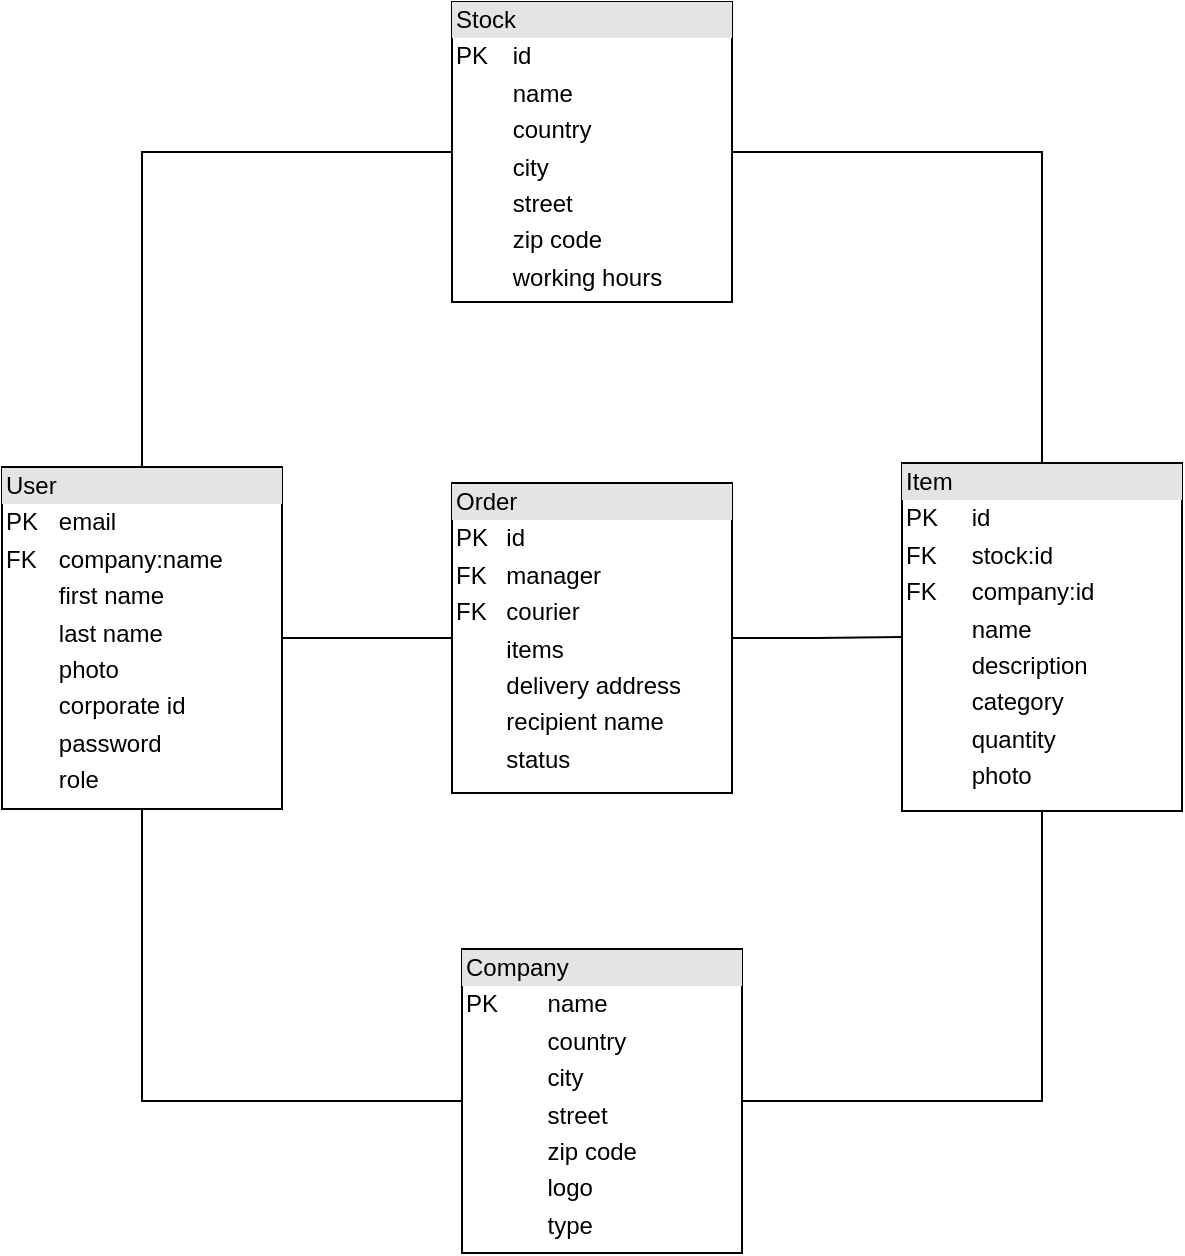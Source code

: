 <mxfile version="12.0.2" type="github" pages="3"><diagram id="Qx_wsLjrssdsX6xAez1p" name="uml"><mxGraphModel dx="1408" dy="940" grid="1" gridSize="10" guides="1" tooltips="1" connect="1" arrows="1" fold="1" page="1" pageScale="1" pageWidth="850" pageHeight="1100" math="0" shadow="0"><root><mxCell id="FNH7iGGvDMnCWm2y9Ed8-0"/><mxCell id="FNH7iGGvDMnCWm2y9Ed8-1" parent="FNH7iGGvDMnCWm2y9Ed8-0"/><mxCell id="T2Gfg_fRaRQZzeR4fPXj-61" style="edgeStyle=orthogonalEdgeStyle;rounded=0;orthogonalLoop=1;jettySize=auto;html=1;exitX=1;exitY=0.5;exitDx=0;exitDy=0;endFill=0;endArrow=none;" edge="1" parent="FNH7iGGvDMnCWm2y9Ed8-1" source="gpYNEFK0tTEV09236Hl3-0" target="T2Gfg_fRaRQZzeR4fPXj-52"><mxGeometry relative="1" as="geometry"/></mxCell><mxCell id="gpYNEFK0tTEV09236Hl3-0" value="&lt;div style=&quot;box-sizing: border-box ; width: 100% ; background: #e4e4e4 ; padding: 2px&quot;&gt;Stock&lt;/div&gt;&lt;table style=&quot;width: 100% ; font-size: 1em&quot; cellpadding=&quot;2&quot; cellspacing=&quot;0&quot;&gt;&lt;tbody&gt;&lt;tr&gt;&lt;td&gt;PK&lt;/td&gt;&lt;td&gt;id&lt;/td&gt;&lt;/tr&gt;&lt;tr&gt;&lt;td&gt;&lt;br&gt;&lt;/td&gt;&lt;td&gt;name&lt;/td&gt;&lt;/tr&gt;&lt;tr&gt;&lt;td&gt;&lt;/td&gt;&lt;td&gt;country&lt;br&gt;&lt;/td&gt;&lt;/tr&gt;&lt;tr&gt;&lt;td&gt;&lt;br&gt;&lt;/td&gt;&lt;td&gt;city&lt;/td&gt;&lt;/tr&gt;&lt;tr&gt;&lt;td&gt;&lt;br&gt;&lt;/td&gt;&lt;td&gt;street&lt;/td&gt;&lt;/tr&gt;&lt;tr&gt;&lt;td&gt;&lt;br&gt;&lt;/td&gt;&lt;td&gt;zip code&lt;/td&gt;&lt;/tr&gt;&lt;tr&gt;&lt;td&gt;&lt;br&gt;&lt;/td&gt;&lt;td&gt;working hours&lt;/td&gt;&lt;/tr&gt;&lt;/tbody&gt;&lt;/table&gt;" style="verticalAlign=top;align=left;overflow=fill;html=1;" vertex="1" parent="FNH7iGGvDMnCWm2y9Ed8-1"><mxGeometry x="345" y="250" width="140" height="150" as="geometry"/></mxCell><mxCell id="T2Gfg_fRaRQZzeR4fPXj-52" value="&lt;div style=&quot;box-sizing: border-box ; width: 100% ; background: #e4e4e4 ; padding: 2px&quot;&gt;Item&lt;/div&gt;&lt;table style=&quot;width: 100% ; font-size: 1em&quot; cellpadding=&quot;2&quot; cellspacing=&quot;0&quot;&gt;&lt;tbody&gt;&lt;tr&gt;&lt;td&gt;PK&lt;/td&gt;&lt;td&gt;id&lt;/td&gt;&lt;/tr&gt;&lt;tr&gt;&lt;td&gt;FK&lt;/td&gt;&lt;td&gt;stock:id&lt;/td&gt;&lt;/tr&gt;&lt;tr&gt;&lt;td&gt;FK&lt;/td&gt;&lt;td&gt;company:id&lt;/td&gt;&lt;/tr&gt;&lt;tr&gt;&lt;td&gt;&lt;br&gt;&lt;/td&gt;&lt;td&gt;name&lt;/td&gt;&lt;/tr&gt;&lt;tr&gt;&lt;td&gt;&lt;/td&gt;&lt;td&gt;description&lt;br&gt;&lt;/td&gt;&lt;/tr&gt;&lt;tr&gt;&lt;td&gt;&lt;br&gt;&lt;/td&gt;&lt;td&gt;category&lt;/td&gt;&lt;/tr&gt;&lt;tr&gt;&lt;td&gt;&lt;br&gt;&lt;/td&gt;&lt;td&gt;quantity&lt;/td&gt;&lt;/tr&gt;&lt;tr&gt;&lt;td&gt;&lt;br&gt;&lt;/td&gt;&lt;td&gt;photo&lt;/td&gt;&lt;/tr&gt;&lt;/tbody&gt;&lt;/table&gt;" style="verticalAlign=top;align=left;overflow=fill;html=1;" vertex="1" parent="FNH7iGGvDMnCWm2y9Ed8-1"><mxGeometry x="570" y="480.5" width="140" height="174" as="geometry"/></mxCell><mxCell id="T2Gfg_fRaRQZzeR4fPXj-62" style="edgeStyle=orthogonalEdgeStyle;rounded=0;orthogonalLoop=1;jettySize=auto;html=1;exitX=0.5;exitY=0;exitDx=0;exitDy=0;endFill=0;endArrow=none;entryX=0;entryY=0.5;entryDx=0;entryDy=0;" edge="1" parent="FNH7iGGvDMnCWm2y9Ed8-1" source="T2Gfg_fRaRQZzeR4fPXj-53" target="gpYNEFK0tTEV09236Hl3-0"><mxGeometry relative="1" as="geometry"/></mxCell><mxCell id="T2Gfg_fRaRQZzeR4fPXj-53" value="&lt;div style=&quot;box-sizing: border-box ; width: 100% ; background: #e4e4e4 ; padding: 2px&quot;&gt;User&lt;/div&gt;&lt;table style=&quot;width: 100% ; font-size: 1em&quot; cellpadding=&quot;2&quot; cellspacing=&quot;0&quot;&gt;&lt;tbody&gt;&lt;tr&gt;&lt;td&gt;PK&lt;/td&gt;&lt;td&gt;email&lt;/td&gt;&lt;/tr&gt;&lt;tr&gt;&lt;td&gt;FK&lt;/td&gt;&lt;td&gt;company:name&lt;br&gt;&lt;/td&gt;&lt;/tr&gt;&lt;tr&gt;&lt;td&gt;&lt;br&gt;&lt;/td&gt;&lt;td&gt;first name&lt;/td&gt;&lt;/tr&gt;&lt;tr&gt;&lt;td&gt;&lt;/td&gt;&lt;td&gt;last name&lt;br&gt;&lt;/td&gt;&lt;/tr&gt;&lt;tr&gt;&lt;td&gt;&lt;br&gt;&lt;/td&gt;&lt;td&gt;photo&lt;/td&gt;&lt;/tr&gt;&lt;tr&gt;&lt;td&gt;&lt;br&gt;&lt;/td&gt;&lt;td&gt;corporate id&lt;/td&gt;&lt;/tr&gt;&lt;tr&gt;&lt;td&gt;&lt;br&gt;&lt;/td&gt;&lt;td&gt;password&lt;/td&gt;&lt;/tr&gt;&lt;tr&gt;&lt;td&gt;&lt;br&gt;&lt;/td&gt;&lt;td&gt;role&lt;/td&gt;&lt;/tr&gt;&lt;/tbody&gt;&lt;/table&gt;" style="verticalAlign=top;align=left;overflow=fill;html=1;" vertex="1" parent="FNH7iGGvDMnCWm2y9Ed8-1"><mxGeometry x="120" y="482.5" width="140" height="171" as="geometry"/></mxCell><mxCell id="T2Gfg_fRaRQZzeR4fPXj-57" style="edgeStyle=orthogonalEdgeStyle;rounded=0;orthogonalLoop=1;jettySize=auto;html=1;exitX=0;exitY=0.5;exitDx=0;exitDy=0;endFill=0;endArrow=none;" edge="1" parent="FNH7iGGvDMnCWm2y9Ed8-1" source="T2Gfg_fRaRQZzeR4fPXj-54" target="T2Gfg_fRaRQZzeR4fPXj-53"><mxGeometry relative="1" as="geometry"/></mxCell><mxCell id="T2Gfg_fRaRQZzeR4fPXj-58" style="edgeStyle=orthogonalEdgeStyle;rounded=0;orthogonalLoop=1;jettySize=auto;html=1;exitX=1;exitY=0.5;exitDx=0;exitDy=0;endFill=0;endArrow=none;" edge="1" parent="FNH7iGGvDMnCWm2y9Ed8-1" source="T2Gfg_fRaRQZzeR4fPXj-54" target="T2Gfg_fRaRQZzeR4fPXj-52"><mxGeometry relative="1" as="geometry"/></mxCell><mxCell id="T2Gfg_fRaRQZzeR4fPXj-54" value="&lt;div style=&quot;box-sizing: border-box ; width: 100% ; background: #e4e4e4 ; padding: 2px&quot;&gt;Company&lt;/div&gt;&lt;table style=&quot;width: 100% ; font-size: 1em&quot; cellpadding=&quot;2&quot; cellspacing=&quot;0&quot;&gt;&lt;tbody&gt;&lt;tr&gt;&lt;td&gt;PK&lt;/td&gt;&lt;td&gt;name&lt;/td&gt;&lt;/tr&gt;&lt;tr&gt;&lt;td&gt;&lt;br&gt;&lt;/td&gt;&lt;td&gt;country&lt;/td&gt;&lt;/tr&gt;&lt;tr&gt;&lt;td&gt;&lt;/td&gt;&lt;td&gt;city&lt;/td&gt;&lt;/tr&gt;&lt;tr&gt;&lt;td&gt;&lt;br&gt;&lt;/td&gt;&lt;td&gt;street&lt;/td&gt;&lt;/tr&gt;&lt;tr&gt;&lt;td&gt;&lt;br&gt;&lt;/td&gt;&lt;td&gt;zip code&lt;/td&gt;&lt;/tr&gt;&lt;tr&gt;&lt;td&gt;&lt;br&gt;&lt;/td&gt;&lt;td&gt;logo&lt;/td&gt;&lt;/tr&gt;&lt;tr&gt;&lt;td&gt;&lt;br&gt;&lt;/td&gt;&lt;td&gt;type&lt;/td&gt;&lt;/tr&gt;&lt;/tbody&gt;&lt;/table&gt;" style="verticalAlign=top;align=left;overflow=fill;html=1;" vertex="1" parent="FNH7iGGvDMnCWm2y9Ed8-1"><mxGeometry x="350" y="723.5" width="140" height="152" as="geometry"/></mxCell><mxCell id="T2Gfg_fRaRQZzeR4fPXj-59" style="edgeStyle=orthogonalEdgeStyle;rounded=0;orthogonalLoop=1;jettySize=auto;html=1;exitX=0;exitY=0.5;exitDx=0;exitDy=0;endArrow=none;endFill=0;" edge="1" parent="FNH7iGGvDMnCWm2y9Ed8-1" source="T2Gfg_fRaRQZzeR4fPXj-55" target="T2Gfg_fRaRQZzeR4fPXj-53"><mxGeometry relative="1" as="geometry"/></mxCell><mxCell id="Cng4zSPMOPjupkvjwXG2-0" style="edgeStyle=orthogonalEdgeStyle;rounded=0;orthogonalLoop=1;jettySize=auto;html=1;exitX=1;exitY=0.5;exitDx=0;exitDy=0;endArrow=none;endFill=0;endSize=12;" edge="1" parent="FNH7iGGvDMnCWm2y9Ed8-1" source="T2Gfg_fRaRQZzeR4fPXj-55" target="T2Gfg_fRaRQZzeR4fPXj-52"><mxGeometry relative="1" as="geometry"/></mxCell><mxCell id="T2Gfg_fRaRQZzeR4fPXj-55" value="&lt;div style=&quot;box-sizing: border-box ; width: 100% ; background: #e4e4e4 ; padding: 2px&quot;&gt;Order&lt;/div&gt;&lt;table style=&quot;width: 100% ; font-size: 1em&quot; cellpadding=&quot;2&quot; cellspacing=&quot;0&quot;&gt;&lt;tbody&gt;&lt;tr&gt;&lt;td&gt;PK&lt;/td&gt;&lt;td&gt;id&lt;/td&gt;&lt;/tr&gt;&lt;tr&gt;&lt;td&gt;FK&lt;/td&gt;&lt;td&gt;manager&lt;/td&gt;&lt;/tr&gt;&lt;tr&gt;&lt;td&gt;FK&lt;/td&gt;&lt;td&gt;courier&lt;/td&gt;&lt;/tr&gt;&lt;tr&gt;&lt;td&gt;&lt;/td&gt;&lt;td&gt;items&lt;br&gt;&lt;/td&gt;&lt;/tr&gt;&lt;tr&gt;&lt;td&gt;&lt;br&gt;&lt;/td&gt;&lt;td&gt;delivery address&lt;/td&gt;&lt;/tr&gt;&lt;tr&gt;&lt;td&gt;&lt;br&gt;&lt;/td&gt;&lt;td&gt;recipient name&lt;/td&gt;&lt;/tr&gt;&lt;tr&gt;&lt;td&gt;&lt;br&gt;&lt;/td&gt;&lt;td&gt;status&lt;/td&gt;&lt;/tr&gt;&lt;/tbody&gt;&lt;/table&gt;" style="verticalAlign=top;align=left;overflow=fill;html=1;" vertex="1" parent="FNH7iGGvDMnCWm2y9Ed8-1"><mxGeometry x="345" y="490.5" width="140" height="155" as="geometry"/></mxCell></root></mxGraphModel></diagram><diagram id="OVpzykuuQuvtY8uX1TNP" name="current version"><mxGraphModel dx="581" dy="940" grid="1" gridSize="10" guides="1" tooltips="1" connect="1" arrows="1" fold="1" page="1" pageScale="1" pageWidth="827" pageHeight="1169" math="0" shadow="0"><root><mxCell id="0"/><mxCell id="1" parent="0"/><mxCell id="UFDwBElanjYIAtB_f4RN-89" value="" style="group" parent="1" vertex="1" connectable="0"><mxGeometry x="1280.5" y="151.5" width="120" height="130" as="geometry"/></mxCell><mxCell id="UFDwBElanjYIAtB_f4RN-102" value="" style="edgeStyle=orthogonalEdgeStyle;rounded=0;orthogonalLoop=1;jettySize=auto;html=1;startArrow=ERmany;startFill=0;endArrow=ERmany;endFill=0;endSize=12;startSize=12;" parent="UFDwBElanjYIAtB_f4RN-89" source="UFDwBElanjYIAtB_f4RN-84" target="UFDwBElanjYIAtB_f4RN-97" edge="1"><mxGeometry relative="1" as="geometry"/></mxCell><mxCell id="UFDwBElanjYIAtB_f4RN-84" value="Stock" style="swimlane;fontStyle=0;childLayout=stackLayout;horizontal=1;startSize=26;horizontalStack=0;resizeParent=1;resizeParentMax=0;resizeLast=0;collapsible=1;marginBottom=0;gradientColor=none;swimlaneFillColor=#ffffff;rounded=1;" parent="UFDwBElanjYIAtB_f4RN-89" vertex="1"><mxGeometry y="-13" width="120" height="156" as="geometry"/></mxCell><mxCell id="UFDwBElanjYIAtB_f4RN-85" value="country" style="text;strokeColor=none;fillColor=none;align=left;verticalAlign=top;spacingLeft=4;spacingRight=4;overflow=hidden;rotatable=0;points=[[0,0.5],[1,0.5]];portConstraint=eastwest;" parent="UFDwBElanjYIAtB_f4RN-84" vertex="1"><mxGeometry y="26" width="120" height="26" as="geometry"/></mxCell><mxCell id="UFDwBElanjYIAtB_f4RN-86" value="city" style="text;strokeColor=none;fillColor=none;align=left;verticalAlign=top;spacingLeft=4;spacingRight=4;overflow=hidden;rotatable=0;points=[[0,0.5],[1,0.5]];portConstraint=eastwest;" parent="UFDwBElanjYIAtB_f4RN-84" vertex="1"><mxGeometry y="52" width="120" height="26" as="geometry"/></mxCell><mxCell id="UFDwBElanjYIAtB_f4RN-87" value="street" style="text;strokeColor=none;fillColor=none;align=left;verticalAlign=top;spacingLeft=4;spacingRight=4;overflow=hidden;rotatable=0;points=[[0,0.5],[1,0.5]];portConstraint=eastwest;" parent="UFDwBElanjYIAtB_f4RN-84" vertex="1"><mxGeometry y="78" width="120" height="26" as="geometry"/></mxCell><mxCell id="UFDwBElanjYIAtB_f4RN-150" value="zip code" style="text;strokeColor=none;fillColor=none;align=left;verticalAlign=top;spacingLeft=4;spacingRight=4;overflow=hidden;rotatable=0;points=[[0,0.5],[1,0.5]];portConstraint=eastwest;" parent="UFDwBElanjYIAtB_f4RN-84" vertex="1"><mxGeometry y="104" width="120" height="26" as="geometry"/></mxCell><mxCell id="UFDwBElanjYIAtB_f4RN-88" value="working hours" style="text;strokeColor=none;fillColor=none;align=left;verticalAlign=top;spacingLeft=4;spacingRight=4;overflow=hidden;rotatable=0;points=[[0,0.5],[1,0.5]];portConstraint=eastwest;" parent="UFDwBElanjYIAtB_f4RN-84" vertex="1"><mxGeometry y="130" width="120" height="26" as="geometry"/></mxCell><mxCell id="UFDwBElanjYIAtB_f4RN-115" value="" style="edgeStyle=orthogonalEdgeStyle;rounded=0;orthogonalLoop=1;jettySize=auto;html=1;startArrow=ERmany;startFill=0;endSize=6;startSize=12;endArrow=none;endFill=0;" parent="UFDwBElanjYIAtB_f4RN-89" source="UFDwBElanjYIAtB_f4RN-97" target="UFDwBElanjYIAtB_f4RN-110" edge="1"><mxGeometry relative="1" as="geometry"/></mxCell><mxCell id="UFDwBElanjYIAtB_f4RN-97" value="Item" style="swimlane;fontStyle=0;childLayout=stackLayout;horizontal=1;startSize=26;horizontalStack=0;resizeParent=1;resizeParentMax=0;resizeLast=0;collapsible=1;marginBottom=0;gradientColor=none;swimlaneFillColor=#ffffff;rounded=1;" parent="UFDwBElanjYIAtB_f4RN-89" vertex="1"><mxGeometry y="210" width="120" height="156" as="geometry"/></mxCell><mxCell id="UFDwBElanjYIAtB_f4RN-98" value="name" style="text;strokeColor=none;fillColor=none;align=left;verticalAlign=top;spacingLeft=4;spacingRight=4;overflow=hidden;rotatable=0;points=[[0,0.5],[1,0.5]];portConstraint=eastwest;" parent="UFDwBElanjYIAtB_f4RN-97" vertex="1"><mxGeometry y="26" width="120" height="26" as="geometry"/></mxCell><mxCell id="UFDwBElanjYIAtB_f4RN-99" value="description" style="text;strokeColor=none;fillColor=none;align=left;verticalAlign=top;spacingLeft=4;spacingRight=4;overflow=hidden;rotatable=0;points=[[0,0.5],[1,0.5]];portConstraint=eastwest;" parent="UFDwBElanjYIAtB_f4RN-97" vertex="1"><mxGeometry y="52" width="120" height="26" as="geometry"/></mxCell><mxCell id="UFDwBElanjYIAtB_f4RN-100" value="quantity" style="text;strokeColor=none;fillColor=none;align=left;verticalAlign=top;spacingLeft=4;spacingRight=4;overflow=hidden;rotatable=0;points=[[0,0.5],[1,0.5]];portConstraint=eastwest;" parent="UFDwBElanjYIAtB_f4RN-97" vertex="1"><mxGeometry y="78" width="120" height="26" as="geometry"/></mxCell><mxCell id="UFDwBElanjYIAtB_f4RN-101" value="photo url" style="text;strokeColor=none;fillColor=none;align=left;verticalAlign=top;spacingLeft=4;spacingRight=4;overflow=hidden;rotatable=0;points=[[0,0.5],[1,0.5]];portConstraint=eastwest;" parent="UFDwBElanjYIAtB_f4RN-97" vertex="1"><mxGeometry y="104" width="120" height="26" as="geometry"/></mxCell><mxCell id="UFDwBElanjYIAtB_f4RN-116" value="code" style="text;strokeColor=none;fillColor=none;align=left;verticalAlign=top;spacingLeft=4;spacingRight=4;overflow=hidden;rotatable=0;points=[[0,0.5],[1,0.5]];portConstraint=eastwest;" parent="UFDwBElanjYIAtB_f4RN-97" vertex="1"><mxGeometry y="130" width="120" height="26" as="geometry"/></mxCell><mxCell id="UFDwBElanjYIAtB_f4RN-110" value="Manufacturer" style="swimlane;fontStyle=0;childLayout=stackLayout;horizontal=1;startSize=26;horizontalStack=0;resizeParent=1;resizeParentMax=0;resizeLast=0;collapsible=1;marginBottom=0;gradientColor=none;swimlaneFillColor=#ffffff;rounded=1;" parent="UFDwBElanjYIAtB_f4RN-89" vertex="1"><mxGeometry y="420" width="120" height="78" as="geometry"/></mxCell><mxCell id="UFDwBElanjYIAtB_f4RN-111" value="name" style="text;strokeColor=none;fillColor=none;align=left;verticalAlign=top;spacingLeft=4;spacingRight=4;overflow=hidden;rotatable=0;points=[[0,0.5],[1,0.5]];portConstraint=eastwest;" parent="UFDwBElanjYIAtB_f4RN-110" vertex="1"><mxGeometry y="26" width="120" height="26" as="geometry"/></mxCell><mxCell id="UFDwBElanjYIAtB_f4RN-112" value="address" style="text;strokeColor=none;fillColor=none;align=left;verticalAlign=top;spacingLeft=4;spacingRight=4;overflow=hidden;rotatable=0;points=[[0,0.5],[1,0.5]];portConstraint=eastwest;" parent="UFDwBElanjYIAtB_f4RN-110" vertex="1"><mxGeometry y="52" width="120" height="26" as="geometry"/></mxCell><mxCell id="UFDwBElanjYIAtB_f4RN-103" value="Category" style="swimlane;fontStyle=0;childLayout=stackLayout;horizontal=1;startSize=26;horizontalStack=0;resizeParent=1;resizeParentMax=0;resizeLast=0;collapsible=1;marginBottom=0;gradientColor=none;swimlaneFillColor=#ffffff;rounded=1;" parent="1" vertex="1"><mxGeometry x="1480.5" y="413.5" width="120" height="52" as="geometry"/></mxCell><mxCell id="UFDwBElanjYIAtB_f4RN-104" value="name" style="text;strokeColor=none;fillColor=none;align=left;verticalAlign=top;spacingLeft=4;spacingRight=4;overflow=hidden;rotatable=0;points=[[0,0.5],[1,0.5]];portConstraint=eastwest;" parent="UFDwBElanjYIAtB_f4RN-103" vertex="1"><mxGeometry y="26" width="120" height="26" as="geometry"/></mxCell><mxCell id="UFDwBElanjYIAtB_f4RN-108" value="" style="edgeStyle=orthogonalEdgeStyle;rounded=0;orthogonalLoop=1;jettySize=auto;html=1;startArrow=ERmany;startFill=0;strokeWidth=1;endSize=6;startSize=12;endArrow=none;endFill=0;" parent="1" source="UFDwBElanjYIAtB_f4RN-97" target="UFDwBElanjYIAtB_f4RN-103" edge="1"><mxGeometry relative="1" as="geometry"/></mxCell><mxCell id="UFDwBElanjYIAtB_f4RN-135" value="" style="edgeStyle=orthogonalEdgeStyle;rounded=0;orthogonalLoop=1;jettySize=auto;html=1;startArrow=ERmany;startFill=0;startSize=12;endArrow=none;endFill=0;" parent="1" source="UFDwBElanjYIAtB_f4RN-124" target="UFDwBElanjYIAtB_f4RN-131" edge="1"><mxGeometry relative="1" as="geometry"/></mxCell><mxCell id="UFDwBElanjYIAtB_f4RN-158" value="" style="edgeStyle=orthogonalEdgeStyle;rounded=0;orthogonalLoop=1;jettySize=auto;html=1;startArrow=ERmany;startFill=0;endArrow=none;endFill=0;startSize=12;endSize=6;" parent="1" source="UFDwBElanjYIAtB_f4RN-124" target="UFDwBElanjYIAtB_f4RN-154" edge="1"><mxGeometry relative="1" as="geometry"/></mxCell><mxCell id="UFDwBElanjYIAtB_f4RN-124" value="Order" style="swimlane;fontStyle=0;childLayout=stackLayout;horizontal=1;startSize=26;horizontalStack=0;resizeParent=1;resizeParentMax=0;resizeLast=0;collapsible=1;marginBottom=0;gradientColor=none;swimlaneFillColor=#ffffff;rounded=1;" parent="1" vertex="1"><mxGeometry x="1080.5" y="374.5" width="120" height="130" as="geometry"/></mxCell><mxCell id="UFDwBElanjYIAtB_f4RN-125" value="number" style="text;strokeColor=none;fillColor=none;align=left;verticalAlign=top;spacingLeft=4;spacingRight=4;overflow=hidden;rotatable=0;points=[[0,0.5],[1,0.5]];portConstraint=eastwest;" parent="UFDwBElanjYIAtB_f4RN-124" vertex="1"><mxGeometry y="26" width="120" height="26" as="geometry"/></mxCell><mxCell id="UFDwBElanjYIAtB_f4RN-126" value="delivery address" style="text;strokeColor=none;fillColor=none;align=left;verticalAlign=top;spacingLeft=4;spacingRight=4;overflow=hidden;rotatable=0;points=[[0,0.5],[1,0.5]];portConstraint=eastwest;" parent="UFDwBElanjYIAtB_f4RN-124" vertex="1"><mxGeometry y="52" width="120" height="26" as="geometry"/></mxCell><mxCell id="UFDwBElanjYIAtB_f4RN-127" value="recipient name" style="text;strokeColor=none;fillColor=none;align=left;verticalAlign=top;spacingLeft=4;spacingRight=4;overflow=hidden;rotatable=0;points=[[0,0.5],[1,0.5]];portConstraint=eastwest;" parent="UFDwBElanjYIAtB_f4RN-124" vertex="1"><mxGeometry y="78" width="120" height="26" as="geometry"/></mxCell><mxCell id="UFDwBElanjYIAtB_f4RN-181" value="status" style="text;strokeColor=none;fillColor=none;align=left;verticalAlign=top;spacingLeft=4;spacingRight=4;overflow=hidden;rotatable=0;points=[[0,0.5],[1,0.5]];portConstraint=eastwest;" parent="UFDwBElanjYIAtB_f4RN-124" vertex="1"><mxGeometry y="104" width="120" height="26" as="geometry"/></mxCell><mxCell id="UFDwBElanjYIAtB_f4RN-164" value="" style="edgeStyle=orthogonalEdgeStyle;rounded=0;orthogonalLoop=1;jettySize=auto;html=1;endArrow=block;endFill=0;startSize=6;endSize=12;" parent="1" source="UFDwBElanjYIAtB_f4RN-154" target="UFDwBElanjYIAtB_f4RN-160" edge="1"><mxGeometry relative="1" as="geometry"/></mxCell><mxCell id="nDEKwufuKo4ewHLFUpzu-1" style="edgeStyle=orthogonalEdgeStyle;rounded=0;orthogonalLoop=1;jettySize=auto;html=1;exitX=0.5;exitY=0;exitDx=0;exitDy=0;endFill=0;endArrow=ERmany;endSize=12;startFill=0;startArrow=ERmany;startSize=12;" edge="1" parent="1" source="UFDwBElanjYIAtB_f4RN-154" target="UFDwBElanjYIAtB_f4RN-84"><mxGeometry relative="1" as="geometry"><Array as="points"><mxPoint x="941" y="217"/></Array></mxGeometry></mxCell><mxCell id="UFDwBElanjYIAtB_f4RN-154" value="Employe" style="swimlane;fontStyle=0;childLayout=stackLayout;horizontal=1;startSize=26;horizontalStack=0;resizeParent=1;resizeParentMax=0;resizeLast=0;collapsible=1;marginBottom=0;gradientColor=none;swimlaneFillColor=#ffffff;rounded=1;" parent="1" vertex="1"><mxGeometry x="880.5" y="413.5" width="120" height="52" as="geometry"/></mxCell><mxCell id="UFDwBElanjYIAtB_f4RN-160" value="&lt;interface&gt; User" style="swimlane;fontStyle=2;childLayout=stackLayout;horizontal=1;startSize=26;horizontalStack=0;resizeParent=1;resizeParentMax=0;resizeLast=0;collapsible=1;marginBottom=0;swimlaneFillColor=#ffffff;rounded=1;fillColor=#f5f5f5;strokeColor=#666666;fontColor=#333333;" parent="1" vertex="1"><mxGeometry x="880.5" y="545.5" width="120" height="130" as="geometry"/></mxCell><mxCell id="UFDwBElanjYIAtB_f4RN-161" value="name" style="text;strokeColor=none;fillColor=none;align=left;verticalAlign=top;spacingLeft=4;spacingRight=4;overflow=hidden;rotatable=0;points=[[0,0.5],[1,0.5]];portConstraint=eastwest;" parent="UFDwBElanjYIAtB_f4RN-160" vertex="1"><mxGeometry y="26" width="120" height="26" as="geometry"/></mxCell><mxCell id="UFDwBElanjYIAtB_f4RN-162" value="password hash" style="text;strokeColor=none;fillColor=none;align=left;verticalAlign=top;spacingLeft=4;spacingRight=4;overflow=hidden;rotatable=0;points=[[0,0.5],[1,0.5]];portConstraint=eastwest;" parent="UFDwBElanjYIAtB_f4RN-160" vertex="1"><mxGeometry y="52" width="120" height="26" as="geometry"/></mxCell><mxCell id="UFDwBElanjYIAtB_f4RN-174" value="corporate id" style="text;strokeColor=none;fillColor=none;align=left;verticalAlign=top;spacingLeft=4;spacingRight=4;overflow=hidden;rotatable=0;points=[[0,0.5],[1,0.5]];portConstraint=eastwest;" parent="UFDwBElanjYIAtB_f4RN-160" vertex="1"><mxGeometry y="78" width="120" height="26" as="geometry"/></mxCell><mxCell id="UFDwBElanjYIAtB_f4RN-183" value="photo / base64" style="text;strokeColor=none;fillColor=none;align=left;verticalAlign=top;spacingLeft=4;spacingRight=4;overflow=hidden;rotatable=0;points=[[0,0.5],[1,0.5]];portConstraint=eastwest;" parent="UFDwBElanjYIAtB_f4RN-160" vertex="1"><mxGeometry y="104" width="120" height="26" as="geometry"/></mxCell><mxCell id="UFDwBElanjYIAtB_f4RN-140" value="" style="edgeStyle=orthogonalEdgeStyle;rounded=0;orthogonalLoop=1;jettySize=auto;html=1;startArrow=ERmany;startFill=0;startSize=12;endArrow=none;endFill=0;" parent="1" source="UFDwBElanjYIAtB_f4RN-131" target="UFDwBElanjYIAtB_f4RN-136" edge="1"><mxGeometry relative="1" as="geometry"/></mxCell><mxCell id="UFDwBElanjYIAtB_f4RN-131" value="Courier" style="swimlane;fontStyle=0;childLayout=stackLayout;horizontal=1;startSize=26;horizontalStack=0;resizeParent=1;resizeParentMax=0;resizeLast=0;collapsible=1;marginBottom=0;gradientColor=none;swimlaneFillColor=#ffffff;rounded=1;" parent="1" vertex="1"><mxGeometry x="1080.5" y="571.5" width="120" height="52" as="geometry"/></mxCell><mxCell id="UFDwBElanjYIAtB_f4RN-146" value="" style="edgeStyle=orthogonalEdgeStyle;rounded=0;orthogonalLoop=1;jettySize=auto;html=1;endArrow=block;endFill=0;endSize=12;" parent="1" source="UFDwBElanjYIAtB_f4RN-136" target="UFDwBElanjYIAtB_f4RN-142" edge="1"><mxGeometry relative="1" as="geometry"/></mxCell><mxCell id="UFDwBElanjYIAtB_f4RN-136" value="Delivery" style="swimlane;fontStyle=0;childLayout=stackLayout;horizontal=1;startSize=26;horizontalStack=0;resizeParent=1;resizeParentMax=0;resizeLast=0;collapsible=1;marginBottom=0;gradientColor=none;swimlaneFillColor=#ffffff;rounded=1;" parent="1" vertex="1"><mxGeometry x="1080.5" y="769.5" width="120" height="52" as="geometry"/></mxCell><mxCell id="UFDwBElanjYIAtB_f4RN-137" value="number" style="text;strokeColor=none;fillColor=none;align=left;verticalAlign=top;spacingLeft=4;spacingRight=4;overflow=hidden;rotatable=0;points=[[0,0.5],[1,0.5]];portConstraint=eastwest;" parent="UFDwBElanjYIAtB_f4RN-136" vertex="1"><mxGeometry y="26" width="120" height="26" as="geometry"/></mxCell><mxCell id="UFDwBElanjYIAtB_f4RN-142" value="&lt;interface&gt; Company" style="swimlane;fontStyle=2;childLayout=stackLayout;horizontal=1;startSize=26;horizontalStack=0;resizeParent=1;resizeParentMax=0;resizeLast=0;collapsible=1;marginBottom=0;swimlaneFillColor=#ffffff;rounded=1;fillColor=#f5f5f5;strokeColor=#666666;fontColor=#333333;" parent="1" vertex="1"><mxGeometry x="1265.5" y="705" width="150" height="182" as="geometry"/></mxCell><mxCell id="UFDwBElanjYIAtB_f4RN-143" value="name" style="text;strokeColor=none;fillColor=none;align=left;verticalAlign=top;spacingLeft=4;spacingRight=4;overflow=hidden;rotatable=0;points=[[0,0.5],[1,0.5]];portConstraint=eastwest;" parent="UFDwBElanjYIAtB_f4RN-142" vertex="1"><mxGeometry y="26" width="150" height="26" as="geometry"/></mxCell><mxCell id="UFDwBElanjYIAtB_f4RN-145" value="country" style="text;strokeColor=none;fillColor=none;align=left;verticalAlign=top;spacingLeft=4;spacingRight=4;overflow=hidden;rotatable=0;points=[[0,0.5],[1,0.5]];portConstraint=eastwest;" parent="UFDwBElanjYIAtB_f4RN-142" vertex="1"><mxGeometry y="52" width="150" height="26" as="geometry"/></mxCell><mxCell id="UFDwBElanjYIAtB_f4RN-147" value="city" style="text;strokeColor=none;fillColor=none;align=left;verticalAlign=top;spacingLeft=4;spacingRight=4;overflow=hidden;rotatable=0;points=[[0,0.5],[1,0.5]];portConstraint=eastwest;" parent="UFDwBElanjYIAtB_f4RN-142" vertex="1"><mxGeometry y="78" width="150" height="26" as="geometry"/></mxCell><mxCell id="UFDwBElanjYIAtB_f4RN-148" value="street" style="text;strokeColor=none;fillColor=none;align=left;verticalAlign=top;spacingLeft=4;spacingRight=4;overflow=hidden;rotatable=0;points=[[0,0.5],[1,0.5]];portConstraint=eastwest;" parent="UFDwBElanjYIAtB_f4RN-142" vertex="1"><mxGeometry y="104" width="150" height="26" as="geometry"/></mxCell><mxCell id="UFDwBElanjYIAtB_f4RN-149" value="zip code" style="text;strokeColor=none;fillColor=none;align=left;verticalAlign=top;spacingLeft=4;spacingRight=4;overflow=hidden;rotatable=0;points=[[0,0.5],[1,0.5]];portConstraint=eastwest;" parent="UFDwBElanjYIAtB_f4RN-142" vertex="1"><mxGeometry y="130" width="150" height="26" as="geometry"/></mxCell><mxCell id="UFDwBElanjYIAtB_f4RN-173" value="logo url" style="text;strokeColor=none;fillColor=none;align=left;verticalAlign=top;spacingLeft=4;spacingRight=4;overflow=hidden;rotatable=0;points=[[0,0.5],[1,0.5]];portConstraint=eastwest;" parent="UFDwBElanjYIAtB_f4RN-142" vertex="1"><mxGeometry y="156" width="150" height="26" as="geometry"/></mxCell><mxCell id="UFDwBElanjYIAtB_f4RN-130" value="" style="edgeStyle=orthogonalEdgeStyle;rounded=0;orthogonalLoop=1;jettySize=auto;html=1;startArrow=ERmany;startFill=0;endArrow=ERmany;endFill=0;endSize=12;startSize=12;" parent="1" source="UFDwBElanjYIAtB_f4RN-97" target="UFDwBElanjYIAtB_f4RN-124" edge="1"><mxGeometry relative="1" as="geometry"/></mxCell><mxCell id="UFDwBElanjYIAtB_f4RN-152" style="edgeStyle=orthogonalEdgeStyle;rounded=0;orthogonalLoop=1;jettySize=auto;html=1;entryX=0.5;entryY=0;entryDx=0;entryDy=0;endArrow=block;endFill=0;endSize=12;" parent="1" source="UFDwBElanjYIAtB_f4RN-110" target="UFDwBElanjYIAtB_f4RN-142" edge="1"><mxGeometry relative="1" as="geometry"/></mxCell><mxCell id="UFDwBElanjYIAtB_f4RN-165" style="edgeStyle=orthogonalEdgeStyle;rounded=0;orthogonalLoop=1;jettySize=auto;html=1;endArrow=block;endFill=0;strokeWidth=1;endSize=12;" parent="1" target="UFDwBElanjYIAtB_f4RN-160" edge="1"><mxGeometry relative="1" as="geometry"><mxPoint x="1080.5" y="610" as="sourcePoint"/></mxGeometry></mxCell></root></mxGraphModel></diagram><diagram id="oVBxenOOyH4UIM6E6FiP" name="first scheme"><mxGraphModel dx="1408" dy="940" grid="1" gridSize="10" guides="1" tooltips="1" connect="1" arrows="1" fold="1" page="1" pageScale="1" pageWidth="827" pageHeight="1169" math="0" shadow="0"><root><mxCell id="W5ASYDgtqmHRvFnOyitv-0"/><mxCell id="W5ASYDgtqmHRvFnOyitv-1" parent="W5ASYDgtqmHRvFnOyitv-0"/><mxCell id="W5ASYDgtqmHRvFnOyitv-2" style="edgeStyle=orthogonalEdgeStyle;rounded=0;jumpSize=0;orthogonalLoop=1;jettySize=auto;html=1;startArrow=none;startFill=0;startSize=16;endArrow=none;endFill=0;endSize=16;targetPerimeterSpacing=0;exitX=0.25;exitY=0;exitDx=0;exitDy=0;" parent="W5ASYDgtqmHRvFnOyitv-1" source="W5ASYDgtqmHRvFnOyitv-18" target="W5ASYDgtqmHRvFnOyitv-13" edge="1"><mxGeometry relative="1" as="geometry"><Array as="points"><mxPoint x="54.5" y="90"/><mxPoint x="750.5" y="90"/></Array></mxGeometry></mxCell><mxCell id="W5ASYDgtqmHRvFnOyitv-3" value="&lt;interface&gt; User" style="swimlane;fontStyle=0;childLayout=stackLayout;horizontal=1;startSize=26;fillColor=none;horizontalStack=0;resizeParent=1;resizeParentMax=0;resizeLast=0;collapsible=1;marginBottom=0;" parent="W5ASYDgtqmHRvFnOyitv-1" vertex="1"><mxGeometry x="129.5" y="130" width="140" height="104" as="geometry"/></mxCell><mxCell id="W5ASYDgtqmHRvFnOyitv-4" value="first name" style="text;strokeColor=none;fillColor=none;align=left;verticalAlign=top;spacingLeft=4;spacingRight=4;overflow=hidden;rotatable=0;points=[[0,0.5],[1,0.5]];portConstraint=eastwest;" parent="W5ASYDgtqmHRvFnOyitv-3" vertex="1"><mxGeometry y="26" width="140" height="26" as="geometry"/></mxCell><mxCell id="W5ASYDgtqmHRvFnOyitv-5" value="last name" style="text;strokeColor=none;fillColor=none;align=left;verticalAlign=top;spacingLeft=4;spacingRight=4;overflow=hidden;rotatable=0;points=[[0,0.5],[1,0.5]];portConstraint=eastwest;" parent="W5ASYDgtqmHRvFnOyitv-3" vertex="1"><mxGeometry y="52" width="140" height="26" as="geometry"/></mxCell><mxCell id="W5ASYDgtqmHRvFnOyitv-6" value="email" style="text;strokeColor=none;fillColor=none;align=left;verticalAlign=top;spacingLeft=4;spacingRight=4;overflow=hidden;rotatable=0;points=[[0,0.5],[1,0.5]];portConstraint=eastwest;" parent="W5ASYDgtqmHRvFnOyitv-3" vertex="1"><mxGeometry y="78" width="140" height="26" as="geometry"/></mxCell><mxCell id="W5ASYDgtqmHRvFnOyitv-7" value="Stock" style="swimlane;fontStyle=0;childLayout=stackLayout;horizontal=1;startSize=26;fillColor=none;horizontalStack=0;resizeParent=1;resizeParentMax=0;resizeLast=0;collapsible=1;marginBottom=0;" parent="W5ASYDgtqmHRvFnOyitv-1" vertex="1"><mxGeometry x="449.5" y="130" width="140" height="52" as="geometry"/></mxCell><mxCell id="W5ASYDgtqmHRvFnOyitv-8" style="edgeStyle=orthogonalEdgeStyle;rounded=0;jumpSize=0;orthogonalLoop=1;jettySize=auto;html=1;exitX=0.5;exitY=0;exitDx=0;exitDy=0;startArrow=ERmany;startFill=0;startSize=16;endArrow=ERmany;endFill=0;endSize=16;targetPerimeterSpacing=0;" parent="W5ASYDgtqmHRvFnOyitv-1" source="W5ASYDgtqmHRvFnOyitv-10" target="W5ASYDgtqmHRvFnOyitv-7" edge="1"><mxGeometry relative="1" as="geometry"/></mxCell><mxCell id="W5ASYDgtqmHRvFnOyitv-9" style="edgeStyle=orthogonalEdgeStyle;rounded=0;jumpSize=0;orthogonalLoop=1;jettySize=auto;html=1;startArrow=none;startFill=0;startSize=16;endArrow=none;endFill=0;endSize=16;targetPerimeterSpacing=0;exitX=0.75;exitY=0;exitDx=0;exitDy=0;" parent="W5ASYDgtqmHRvFnOyitv-1" source="W5ASYDgtqmHRvFnOyitv-10" target="W5ASYDgtqmHRvFnOyitv-13" edge="1"><mxGeometry relative="1" as="geometry"><Array as="points"><mxPoint x="554.5" y="261"/><mxPoint x="750.5" y="261"/></Array></mxGeometry></mxCell><mxCell id="W5ASYDgtqmHRvFnOyitv-10" value="Item" style="swimlane;fontStyle=0;childLayout=stackLayout;horizontal=1;startSize=26;fillColor=none;horizontalStack=0;resizeParent=1;resizeParentMax=0;resizeLast=0;collapsible=1;marginBottom=0;" parent="W5ASYDgtqmHRvFnOyitv-1" vertex="1"><mxGeometry x="449.5" y="335" width="140" height="78" as="geometry"/></mxCell><mxCell id="W5ASYDgtqmHRvFnOyitv-11" value="info" style="text;strokeColor=none;fillColor=none;align=left;verticalAlign=top;spacingLeft=4;spacingRight=4;overflow=hidden;rotatable=0;points=[[0,0.5],[1,0.5]];portConstraint=eastwest;" parent="W5ASYDgtqmHRvFnOyitv-10" vertex="1"><mxGeometry y="26" width="140" height="26" as="geometry"/></mxCell><mxCell id="W5ASYDgtqmHRvFnOyitv-12" value="quantity" style="text;strokeColor=none;fillColor=none;align=left;verticalAlign=top;spacingLeft=4;spacingRight=4;overflow=hidden;rotatable=0;points=[[0,0.5],[1,0.5]];portConstraint=eastwest;" parent="W5ASYDgtqmHRvFnOyitv-10" vertex="1"><mxGeometry y="52" width="140" height="26" as="geometry"/></mxCell><mxCell id="W5ASYDgtqmHRvFnOyitv-13" value="History Record" style="swimlane;fontStyle=0;childLayout=stackLayout;horizontal=1;startSize=26;fillColor=none;horizontalStack=0;resizeParent=1;resizeParentMax=0;resizeLast=0;collapsible=1;marginBottom=0;" parent="W5ASYDgtqmHRvFnOyitv-1" vertex="1"><mxGeometry x="679.5" y="130" width="140" height="52" as="geometry"/></mxCell><mxCell id="W5ASYDgtqmHRvFnOyitv-14" style="edgeStyle=orthogonalEdgeStyle;rounded=0;jumpSize=0;orthogonalLoop=1;jettySize=auto;html=1;exitX=0.5;exitY=0;exitDx=0;exitDy=0;startArrow=none;startFill=0;startSize=12;endArrow=block;endFill=0;endSize=12;targetPerimeterSpacing=0;" parent="W5ASYDgtqmHRvFnOyitv-1" source="W5ASYDgtqmHRvFnOyitv-16" target="W5ASYDgtqmHRvFnOyitv-3" edge="1"><mxGeometry relative="1" as="geometry"/></mxCell><mxCell id="W5ASYDgtqmHRvFnOyitv-15" style="edgeStyle=orthogonalEdgeStyle;rounded=0;jumpSize=0;orthogonalLoop=1;jettySize=auto;html=1;startArrow=ERmany;startFill=0;startSize=16;endArrow=none;endFill=0;endSize=16;targetPerimeterSpacing=0;" parent="W5ASYDgtqmHRvFnOyitv-1" source="W5ASYDgtqmHRvFnOyitv-16" target="W5ASYDgtqmHRvFnOyitv-30" edge="1"><mxGeometry relative="1" as="geometry"><Array as="points"><mxPoint x="299.5" y="812"/></Array></mxGeometry></mxCell><mxCell id="W5ASYDgtqmHRvFnOyitv-16" value="Courier" style="swimlane;fontStyle=0;childLayout=stackLayout;horizontal=1;startSize=26;fillColor=none;horizontalStack=0;resizeParent=1;resizeParentMax=0;resizeLast=0;collapsible=1;marginBottom=0;" parent="W5ASYDgtqmHRvFnOyitv-1" vertex="1"><mxGeometry x="229.5" y="335" width="140" height="52" as="geometry"/></mxCell><mxCell id="W5ASYDgtqmHRvFnOyitv-17" style="edgeStyle=orthogonalEdgeStyle;rounded=0;jumpSize=0;orthogonalLoop=1;jettySize=auto;html=1;exitX=0.5;exitY=0;exitDx=0;exitDy=0;startArrow=none;startFill=0;startSize=12;endArrow=block;endFill=0;endSize=12;targetPerimeterSpacing=0;" parent="W5ASYDgtqmHRvFnOyitv-1" source="W5ASYDgtqmHRvFnOyitv-18" target="W5ASYDgtqmHRvFnOyitv-3" edge="1"><mxGeometry relative="1" as="geometry"/></mxCell><mxCell id="W5ASYDgtqmHRvFnOyitv-18" value="Employe" style="swimlane;fontStyle=0;childLayout=stackLayout;horizontal=1;startSize=26;fillColor=none;horizontalStack=0;resizeParent=1;resizeParentMax=0;resizeLast=0;collapsible=1;marginBottom=0;" parent="W5ASYDgtqmHRvFnOyitv-1" vertex="1"><mxGeometry x="19.5" y="335" width="140" height="52" as="geometry"/></mxCell><mxCell id="W5ASYDgtqmHRvFnOyitv-19" value="corporate id" style="text;strokeColor=none;fillColor=none;align=left;verticalAlign=top;spacingLeft=4;spacingRight=4;overflow=hidden;rotatable=0;points=[[0,0.5],[1,0.5]];portConstraint=eastwest;" parent="W5ASYDgtqmHRvFnOyitv-18" vertex="1"><mxGeometry y="26" width="140" height="26" as="geometry"/></mxCell><mxCell id="W5ASYDgtqmHRvFnOyitv-20" value="Category" style="swimlane;fontStyle=0;childLayout=stackLayout;horizontal=1;startSize=26;fillColor=none;horizontalStack=0;resizeParent=1;resizeParentMax=0;resizeLast=0;collapsible=1;marginBottom=0;" parent="W5ASYDgtqmHRvFnOyitv-1" vertex="1"><mxGeometry x="649.5" y="288" width="140" height="52" as="geometry"/></mxCell><mxCell id="W5ASYDgtqmHRvFnOyitv-21" value="name" style="text;strokeColor=none;fillColor=none;align=left;verticalAlign=top;spacingLeft=4;spacingRight=4;overflow=hidden;rotatable=0;points=[[0,0.5],[1,0.5]];portConstraint=eastwest;" parent="W5ASYDgtqmHRvFnOyitv-20" vertex="1"><mxGeometry y="26" width="140" height="26" as="geometry"/></mxCell><mxCell id="W5ASYDgtqmHRvFnOyitv-22" style="edgeStyle=orthogonalEdgeStyle;rounded=0;jumpSize=0;orthogonalLoop=1;jettySize=auto;html=1;startArrow=none;startFill=0;startSize=16;endArrow=ERmany;endFill=0;endSize=16;targetPerimeterSpacing=0;" parent="W5ASYDgtqmHRvFnOyitv-1" source="W5ASYDgtqmHRvFnOyitv-20" target="W5ASYDgtqmHRvFnOyitv-10" edge="1"><mxGeometry relative="1" as="geometry"/></mxCell><mxCell id="W5ASYDgtqmHRvFnOyitv-23" value="&lt;interface&gt; Company" style="swimlane;fontStyle=0;childLayout=stackLayout;horizontal=1;startSize=26;fillColor=none;horizontalStack=0;resizeParent=1;resizeParentMax=0;resizeLast=0;collapsible=1;marginBottom=0;" parent="W5ASYDgtqmHRvFnOyitv-1" vertex="1"><mxGeometry x="454.5" y="530.5" width="140" height="104" as="geometry"/></mxCell><mxCell id="W5ASYDgtqmHRvFnOyitv-24" value="name" style="text;strokeColor=none;fillColor=none;align=left;verticalAlign=top;spacingLeft=4;spacingRight=4;overflow=hidden;rotatable=0;points=[[0,0.5],[1,0.5]];portConstraint=eastwest;" parent="W5ASYDgtqmHRvFnOyitv-23" vertex="1"><mxGeometry y="26" width="140" height="26" as="geometry"/></mxCell><mxCell id="W5ASYDgtqmHRvFnOyitv-25" value="address" style="text;strokeColor=none;fillColor=none;align=left;verticalAlign=top;spacingLeft=4;spacingRight=4;overflow=hidden;rotatable=0;points=[[0,0.5],[1,0.5]];portConstraint=eastwest;" parent="W5ASYDgtqmHRvFnOyitv-23" vertex="1"><mxGeometry y="52" width="140" height="26" as="geometry"/></mxCell><mxCell id="W5ASYDgtqmHRvFnOyitv-26" value="registration number" style="text;strokeColor=none;fillColor=none;align=left;verticalAlign=top;spacingLeft=4;spacingRight=4;overflow=hidden;rotatable=0;points=[[0,0.5],[1,0.5]];portConstraint=eastwest;" parent="W5ASYDgtqmHRvFnOyitv-23" vertex="1"><mxGeometry y="78" width="140" height="26" as="geometry"/></mxCell><mxCell id="W5ASYDgtqmHRvFnOyitv-27" style="edgeStyle=orthogonalEdgeStyle;rounded=0;jumpSize=0;orthogonalLoop=1;jettySize=auto;html=1;exitX=0.5;exitY=0;exitDx=0;exitDy=0;startArrow=none;startFill=0;startSize=12;endArrow=block;endFill=0;endSize=12;targetPerimeterSpacing=0;" parent="W5ASYDgtqmHRvFnOyitv-1" source="W5ASYDgtqmHRvFnOyitv-28" target="W5ASYDgtqmHRvFnOyitv-23" edge="1"><mxGeometry relative="1" as="geometry"/></mxCell><mxCell id="W5ASYDgtqmHRvFnOyitv-28" value="Manufacturer" style="swimlane;fontStyle=0;childLayout=stackLayout;horizontal=1;startSize=26;fillColor=none;horizontalStack=0;resizeParent=1;resizeParentMax=0;resizeLast=0;collapsible=1;marginBottom=0;" parent="W5ASYDgtqmHRvFnOyitv-1" vertex="1"><mxGeometry x="554.5" y="735.5" width="140" height="52" as="geometry"/></mxCell><mxCell id="W5ASYDgtqmHRvFnOyitv-29" style="edgeStyle=orthogonalEdgeStyle;rounded=0;jumpSize=0;orthogonalLoop=1;jettySize=auto;html=1;exitX=0.5;exitY=0;exitDx=0;exitDy=0;startArrow=none;startFill=0;startSize=12;endArrow=block;endFill=0;endSize=12;targetPerimeterSpacing=0;" parent="W5ASYDgtqmHRvFnOyitv-1" source="W5ASYDgtqmHRvFnOyitv-30" target="W5ASYDgtqmHRvFnOyitv-23" edge="1"><mxGeometry relative="1" as="geometry"/></mxCell><mxCell id="W5ASYDgtqmHRvFnOyitv-30" value="Delivery" style="swimlane;fontStyle=0;childLayout=stackLayout;horizontal=1;startSize=26;fillColor=none;horizontalStack=0;resizeParent=1;resizeParentMax=0;resizeLast=0;collapsible=1;marginBottom=0;" parent="W5ASYDgtqmHRvFnOyitv-1" vertex="1"><mxGeometry x="344.5" y="735.5" width="140" height="52" as="geometry"/></mxCell><mxCell id="W5ASYDgtqmHRvFnOyitv-31" value="corporate id" style="text;strokeColor=none;fillColor=none;align=left;verticalAlign=top;spacingLeft=4;spacingRight=4;overflow=hidden;rotatable=0;points=[[0,0.5],[1,0.5]];portConstraint=eastwest;" parent="W5ASYDgtqmHRvFnOyitv-30" vertex="1"><mxGeometry y="26" width="140" height="26" as="geometry"/></mxCell><mxCell id="W5ASYDgtqmHRvFnOyitv-32" style="edgeStyle=orthogonalEdgeStyle;rounded=0;jumpSize=0;orthogonalLoop=1;jettySize=auto;html=1;startArrow=none;startFill=0;startSize=16;endArrow=ERmany;endFill=0;endSize=16;targetPerimeterSpacing=0;" parent="W5ASYDgtqmHRvFnOyitv-1" source="W5ASYDgtqmHRvFnOyitv-28" target="W5ASYDgtqmHRvFnOyitv-10" edge="1"><mxGeometry relative="1" as="geometry"><Array as="points"><mxPoint x="659.5" y="450"/><mxPoint x="549.5" y="450"/></Array></mxGeometry></mxCell><mxCell id="W5ASYDgtqmHRvFnOyitv-33" style="edgeStyle=orthogonalEdgeStyle;rounded=0;jumpSize=0;orthogonalLoop=1;jettySize=auto;html=1;entryX=0;entryY=0.5;entryDx=0;entryDy=0;startArrow=ERmany;startFill=0;startSize=16;endArrow=none;endFill=0;endSize=16;targetPerimeterSpacing=0;" parent="W5ASYDgtqmHRvFnOyitv-1" source="W5ASYDgtqmHRvFnOyitv-34" target="W5ASYDgtqmHRvFnOyitv-16" edge="1"><mxGeometry relative="1" as="geometry"><Array as="points"><mxPoint x="79.5" y="450"/><mxPoint x="199.5" y="450"/><mxPoint x="199.5" y="361"/></Array></mxGeometry></mxCell><mxCell id="W5ASYDgtqmHRvFnOyitv-34" value="Order" style="swimlane;fontStyle=0;childLayout=stackLayout;horizontal=1;startSize=26;fillColor=none;horizontalStack=0;resizeParent=1;resizeParentMax=0;resizeLast=0;collapsible=1;marginBottom=0;" parent="W5ASYDgtqmHRvFnOyitv-1" vertex="1"><mxGeometry x="9.5" y="504.5" width="140" height="130" as="geometry"/></mxCell><mxCell id="W5ASYDgtqmHRvFnOyitv-35" value="details" style="text;strokeColor=none;fillColor=none;align=left;verticalAlign=top;spacingLeft=4;spacingRight=4;overflow=hidden;rotatable=0;points=[[0,0.5],[1,0.5]];portConstraint=eastwest;" parent="W5ASYDgtqmHRvFnOyitv-34" vertex="1"><mxGeometry y="26" width="140" height="26" as="geometry"/></mxCell><mxCell id="W5ASYDgtqmHRvFnOyitv-36" value="recipient" style="text;strokeColor=none;fillColor=none;align=left;verticalAlign=top;spacingLeft=4;spacingRight=4;overflow=hidden;rotatable=0;points=[[0,0.5],[1,0.5]];portConstraint=eastwest;" parent="W5ASYDgtqmHRvFnOyitv-34" vertex="1"><mxGeometry y="52" width="140" height="26" as="geometry"/></mxCell><mxCell id="W5ASYDgtqmHRvFnOyitv-37" value="number" style="text;strokeColor=none;fillColor=none;align=left;verticalAlign=top;spacingLeft=4;spacingRight=4;overflow=hidden;rotatable=0;points=[[0,0.5],[1,0.5]];portConstraint=eastwest;" parent="W5ASYDgtqmHRvFnOyitv-34" vertex="1"><mxGeometry y="78" width="140" height="26" as="geometry"/></mxCell><mxCell id="W5ASYDgtqmHRvFnOyitv-38" value="date" style="text;strokeColor=none;fillColor=none;align=left;verticalAlign=top;spacingLeft=4;spacingRight=4;overflow=hidden;rotatable=0;points=[[0,0.5],[1,0.5]];portConstraint=eastwest;" parent="W5ASYDgtqmHRvFnOyitv-34" vertex="1"><mxGeometry y="104" width="140" height="26" as="geometry"/></mxCell><mxCell id="W5ASYDgtqmHRvFnOyitv-39" style="edgeStyle=orthogonalEdgeStyle;rounded=0;jumpSize=0;orthogonalLoop=1;jettySize=auto;html=1;startArrow=ERmany;startFill=0;startSize=16;endArrow=ERmany;endFill=0;endSize=16;targetPerimeterSpacing=0;" parent="W5ASYDgtqmHRvFnOyitv-1" source="W5ASYDgtqmHRvFnOyitv-11" target="W5ASYDgtqmHRvFnOyitv-36" edge="1"><mxGeometry relative="1" as="geometry"><Array as="points"><mxPoint x="409.5" y="374"/><mxPoint x="409.5" y="570"/></Array></mxGeometry></mxCell></root></mxGraphModel></diagram></mxfile>